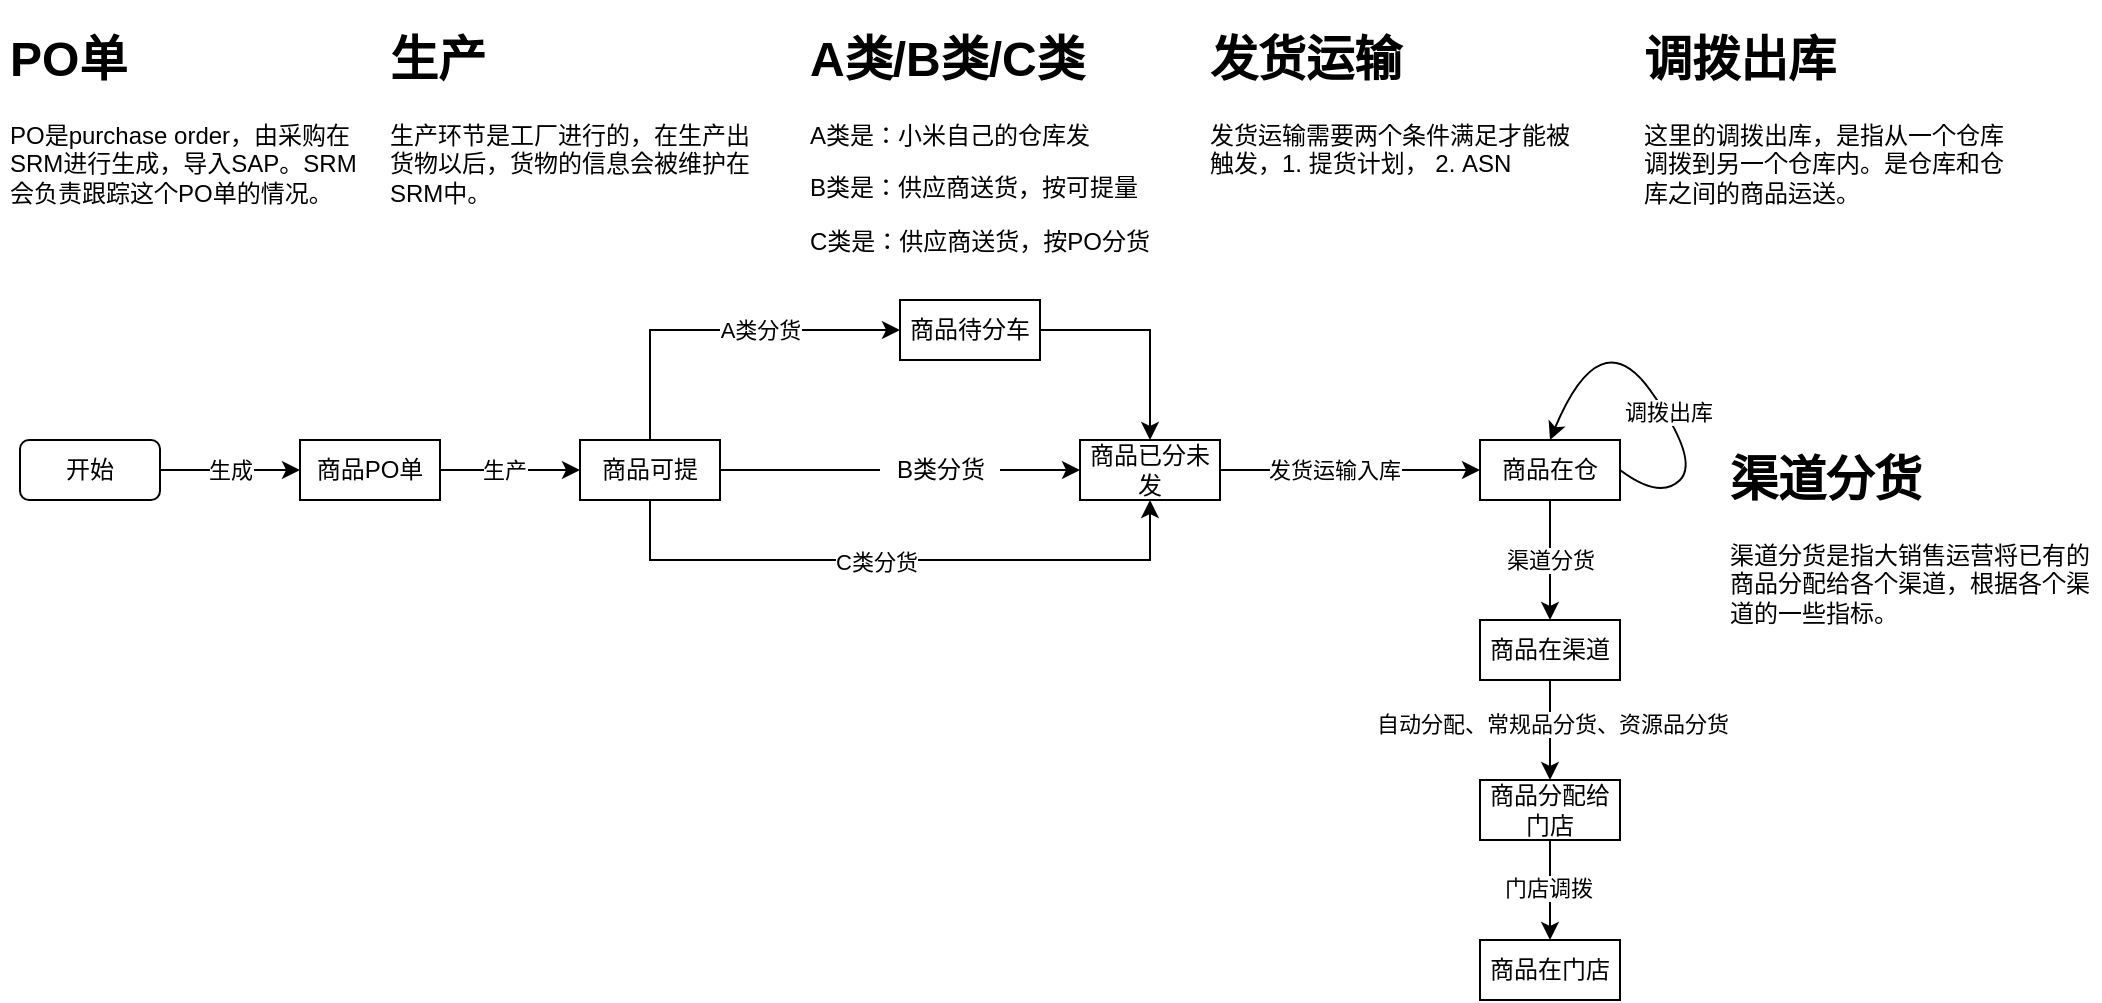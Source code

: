 <mxfile version="14.6.13" type="github">
  <diagram id="yd9c1y7cqodbTIlOPILq" name="第 1 页">
    <mxGraphModel dx="1298" dy="731" grid="1" gridSize="10" guides="1" tooltips="1" connect="1" arrows="1" fold="1" page="1" pageScale="1" pageWidth="827" pageHeight="1169" math="0" shadow="0">
      <root>
        <mxCell id="0" />
        <mxCell id="1" parent="0" />
        <mxCell id="ALu-bki9AxwIx_Ugg1ty-3" value="生成" style="edgeStyle=orthogonalEdgeStyle;rounded=0;orthogonalLoop=1;jettySize=auto;html=1;" edge="1" parent="1" source="ALu-bki9AxwIx_Ugg1ty-1" target="ALu-bki9AxwIx_Ugg1ty-2">
          <mxGeometry relative="1" as="geometry" />
        </mxCell>
        <mxCell id="ALu-bki9AxwIx_Ugg1ty-1" value="开始" style="rounded=1;whiteSpace=wrap;html=1;" vertex="1" parent="1">
          <mxGeometry x="20" y="220" width="70" height="30" as="geometry" />
        </mxCell>
        <mxCell id="ALu-bki9AxwIx_Ugg1ty-5" style="edgeStyle=orthogonalEdgeStyle;rounded=0;orthogonalLoop=1;jettySize=auto;html=1;entryX=0;entryY=0.5;entryDx=0;entryDy=0;" edge="1" parent="1" source="ALu-bki9AxwIx_Ugg1ty-2" target="ALu-bki9AxwIx_Ugg1ty-6">
          <mxGeometry relative="1" as="geometry">
            <mxPoint x="310" y="235" as="targetPoint" />
          </mxGeometry>
        </mxCell>
        <mxCell id="ALu-bki9AxwIx_Ugg1ty-9" value="生产" style="edgeLabel;html=1;align=center;verticalAlign=middle;resizable=0;points=[];" vertex="1" connectable="0" parent="ALu-bki9AxwIx_Ugg1ty-5">
          <mxGeometry x="-0.086" relative="1" as="geometry">
            <mxPoint as="offset" />
          </mxGeometry>
        </mxCell>
        <mxCell id="ALu-bki9AxwIx_Ugg1ty-2" value="商品PO单" style="rounded=0;whiteSpace=wrap;html=1;" vertex="1" parent="1">
          <mxGeometry x="160" y="220" width="70" height="30" as="geometry" />
        </mxCell>
        <mxCell id="ALu-bki9AxwIx_Ugg1ty-4" value="&lt;h1&gt;PO单&lt;/h1&gt;&lt;p&gt;PO是purchase order，由采购在SRM进行生成，导入SAP。SRM会负责跟踪这个PO单的情况。&lt;/p&gt;" style="text;html=1;strokeColor=none;fillColor=none;spacing=5;spacingTop=-20;whiteSpace=wrap;overflow=hidden;rounded=0;" vertex="1" parent="1">
          <mxGeometry x="10" y="10" width="190" height="120" as="geometry" />
        </mxCell>
        <mxCell id="ALu-bki9AxwIx_Ugg1ty-12" style="edgeStyle=orthogonalEdgeStyle;rounded=0;orthogonalLoop=1;jettySize=auto;html=1;exitX=0.5;exitY=0;exitDx=0;exitDy=0;entryX=0;entryY=0.5;entryDx=0;entryDy=0;" edge="1" parent="1" source="ALu-bki9AxwIx_Ugg1ty-6" target="ALu-bki9AxwIx_Ugg1ty-11">
          <mxGeometry relative="1" as="geometry" />
        </mxCell>
        <mxCell id="ALu-bki9AxwIx_Ugg1ty-13" value="A类分货" style="edgeLabel;html=1;align=center;verticalAlign=middle;resizable=0;points=[];" vertex="1" connectable="0" parent="ALu-bki9AxwIx_Ugg1ty-12">
          <mxGeometry x="0.017" y="-1" relative="1" as="geometry">
            <mxPoint x="18" y="-1" as="offset" />
          </mxGeometry>
        </mxCell>
        <mxCell id="ALu-bki9AxwIx_Ugg1ty-15" style="edgeStyle=orthogonalEdgeStyle;rounded=0;orthogonalLoop=1;jettySize=auto;html=1;entryX=0;entryY=0.5;entryDx=0;entryDy=0;startArrow=none;" edge="1" parent="1" source="ALu-bki9AxwIx_Ugg1ty-23" target="ALu-bki9AxwIx_Ugg1ty-14">
          <mxGeometry relative="1" as="geometry" />
        </mxCell>
        <mxCell id="ALu-bki9AxwIx_Ugg1ty-20" style="edgeStyle=orthogonalEdgeStyle;rounded=0;orthogonalLoop=1;jettySize=auto;html=1;exitX=0.5;exitY=1;exitDx=0;exitDy=0;entryX=0.5;entryY=1;entryDx=0;entryDy=0;" edge="1" parent="1" source="ALu-bki9AxwIx_Ugg1ty-6" target="ALu-bki9AxwIx_Ugg1ty-14">
          <mxGeometry relative="1" as="geometry">
            <Array as="points">
              <mxPoint x="335" y="280" />
              <mxPoint x="585" y="280" />
            </Array>
          </mxGeometry>
        </mxCell>
        <mxCell id="ALu-bki9AxwIx_Ugg1ty-21" value="C类分货" style="edgeLabel;html=1;align=center;verticalAlign=middle;resizable=0;points=[];" vertex="1" connectable="0" parent="ALu-bki9AxwIx_Ugg1ty-20">
          <mxGeometry x="0.069" y="-1" relative="1" as="geometry">
            <mxPoint x="-23" as="offset" />
          </mxGeometry>
        </mxCell>
        <mxCell id="ALu-bki9AxwIx_Ugg1ty-6" value="商品可提" style="rounded=0;whiteSpace=wrap;html=1;" vertex="1" parent="1">
          <mxGeometry x="300" y="220" width="70" height="30" as="geometry" />
        </mxCell>
        <mxCell id="ALu-bki9AxwIx_Ugg1ty-10" value="&lt;h1&gt;生产&lt;/h1&gt;&lt;p&gt;生产环节是工厂进行的，在生产出货物以后，货物的信息会被维护在SRM中。&lt;/p&gt;" style="text;html=1;strokeColor=none;fillColor=none;spacing=5;spacingTop=-20;whiteSpace=wrap;overflow=hidden;rounded=0;" vertex="1" parent="1">
          <mxGeometry x="200" y="10" width="190" height="120" as="geometry" />
        </mxCell>
        <mxCell id="ALu-bki9AxwIx_Ugg1ty-22" style="edgeStyle=orthogonalEdgeStyle;rounded=0;orthogonalLoop=1;jettySize=auto;html=1;exitX=1;exitY=0.5;exitDx=0;exitDy=0;entryX=0.5;entryY=0;entryDx=0;entryDy=0;" edge="1" parent="1" source="ALu-bki9AxwIx_Ugg1ty-11" target="ALu-bki9AxwIx_Ugg1ty-14">
          <mxGeometry relative="1" as="geometry" />
        </mxCell>
        <mxCell id="ALu-bki9AxwIx_Ugg1ty-11" value="商品待分车" style="rounded=0;whiteSpace=wrap;html=1;" vertex="1" parent="1">
          <mxGeometry x="460" y="150" width="70" height="30" as="geometry" />
        </mxCell>
        <mxCell id="ALu-bki9AxwIx_Ugg1ty-27" style="edgeStyle=orthogonalEdgeStyle;rounded=0;orthogonalLoop=1;jettySize=auto;html=1;" edge="1" parent="1" source="ALu-bki9AxwIx_Ugg1ty-14" target="ALu-bki9AxwIx_Ugg1ty-26">
          <mxGeometry relative="1" as="geometry" />
        </mxCell>
        <mxCell id="ALu-bki9AxwIx_Ugg1ty-30" value="发货运输入库" style="edgeLabel;html=1;align=center;verticalAlign=middle;resizable=0;points=[];" vertex="1" connectable="0" parent="ALu-bki9AxwIx_Ugg1ty-27">
          <mxGeometry x="0.05" y="-1" relative="1" as="geometry">
            <mxPoint x="-12" y="-1" as="offset" />
          </mxGeometry>
        </mxCell>
        <mxCell id="ALu-bki9AxwIx_Ugg1ty-14" value="商品已分未发" style="rounded=0;whiteSpace=wrap;html=1;" vertex="1" parent="1">
          <mxGeometry x="550" y="220" width="70" height="30" as="geometry" />
        </mxCell>
        <mxCell id="ALu-bki9AxwIx_Ugg1ty-23" value="B类分货" style="text;html=1;align=center;verticalAlign=middle;resizable=0;points=[];autosize=1;strokeColor=none;" vertex="1" parent="1">
          <mxGeometry x="450" y="225" width="60" height="20" as="geometry" />
        </mxCell>
        <mxCell id="ALu-bki9AxwIx_Ugg1ty-24" value="" style="edgeStyle=orthogonalEdgeStyle;rounded=0;orthogonalLoop=1;jettySize=auto;html=1;entryX=0;entryY=0.5;entryDx=0;entryDy=0;endArrow=none;" edge="1" parent="1" source="ALu-bki9AxwIx_Ugg1ty-6" target="ALu-bki9AxwIx_Ugg1ty-23">
          <mxGeometry relative="1" as="geometry">
            <mxPoint x="370" y="235" as="sourcePoint" />
            <mxPoint x="610" y="235" as="targetPoint" />
          </mxGeometry>
        </mxCell>
        <mxCell id="ALu-bki9AxwIx_Ugg1ty-25" value="&lt;h1&gt;A类/B类/C类&lt;/h1&gt;&lt;p&gt;A类是：小米自己的仓库发&lt;/p&gt;&lt;p&gt;B类是：供应商送货，按可提量&lt;/p&gt;&lt;p&gt;C类是：供应商送货，按PO分货&lt;/p&gt;" style="text;html=1;strokeColor=none;fillColor=none;spacing=5;spacingTop=-20;whiteSpace=wrap;overflow=hidden;rounded=0;" vertex="1" parent="1">
          <mxGeometry x="410" y="10" width="190" height="120" as="geometry" />
        </mxCell>
        <mxCell id="ALu-bki9AxwIx_Ugg1ty-32" style="edgeStyle=orthogonalEdgeStyle;rounded=0;orthogonalLoop=1;jettySize=auto;html=1;exitX=1;exitY=0.5;exitDx=0;exitDy=0;entryX=0.5;entryY=0;entryDx=0;entryDy=0;" edge="1" parent="1" source="ALu-bki9AxwIx_Ugg1ty-26" target="ALu-bki9AxwIx_Ugg1ty-26">
          <mxGeometry relative="1" as="geometry">
            <mxPoint x="785" y="190" as="targetPoint" />
          </mxGeometry>
        </mxCell>
        <mxCell id="ALu-bki9AxwIx_Ugg1ty-37" style="edgeStyle=orthogonalEdgeStyle;rounded=0;orthogonalLoop=1;jettySize=auto;html=1;entryX=0.5;entryY=0;entryDx=0;entryDy=0;" edge="1" parent="1" source="ALu-bki9AxwIx_Ugg1ty-26" target="ALu-bki9AxwIx_Ugg1ty-36">
          <mxGeometry relative="1" as="geometry" />
        </mxCell>
        <mxCell id="ALu-bki9AxwIx_Ugg1ty-38" value="渠道分货" style="edgeLabel;html=1;align=center;verticalAlign=middle;resizable=0;points=[];" vertex="1" connectable="0" parent="ALu-bki9AxwIx_Ugg1ty-37">
          <mxGeometry x="0.233" y="1" relative="1" as="geometry">
            <mxPoint x="-1" y="-7" as="offset" />
          </mxGeometry>
        </mxCell>
        <mxCell id="ALu-bki9AxwIx_Ugg1ty-26" value="商品在仓" style="rounded=0;whiteSpace=wrap;html=1;" vertex="1" parent="1">
          <mxGeometry x="750" y="220" width="70" height="30" as="geometry" />
        </mxCell>
        <mxCell id="ALu-bki9AxwIx_Ugg1ty-31" value="&lt;h1&gt;发货运输&lt;/h1&gt;&lt;p&gt;发货运输需要两个条件满足才能被触发，1. 提货计划， 2. ASN&lt;/p&gt;" style="text;html=1;strokeColor=none;fillColor=none;spacing=5;spacingTop=-20;whiteSpace=wrap;overflow=hidden;rounded=0;" vertex="1" parent="1">
          <mxGeometry x="610" y="10" width="190" height="120" as="geometry" />
        </mxCell>
        <mxCell id="ALu-bki9AxwIx_Ugg1ty-33" value="" style="curved=1;endArrow=classic;html=1;entryX=0.5;entryY=0;entryDx=0;entryDy=0;exitX=1;exitY=0.5;exitDx=0;exitDy=0;" edge="1" parent="1" source="ALu-bki9AxwIx_Ugg1ty-26" target="ALu-bki9AxwIx_Ugg1ty-26">
          <mxGeometry width="50" height="50" relative="1" as="geometry">
            <mxPoint x="850" y="270" as="sourcePoint" />
            <mxPoint x="900" y="220" as="targetPoint" />
            <Array as="points">
              <mxPoint x="840" y="250" />
              <mxPoint x="860" y="230" />
              <mxPoint x="810" y="160" />
            </Array>
          </mxGeometry>
        </mxCell>
        <mxCell id="ALu-bki9AxwIx_Ugg1ty-34" value="调拨出库" style="edgeLabel;html=1;align=center;verticalAlign=middle;resizable=0;points=[];" vertex="1" connectable="0" parent="ALu-bki9AxwIx_Ugg1ty-33">
          <mxGeometry x="-0.182" y="-1" relative="1" as="geometry">
            <mxPoint y="1" as="offset" />
          </mxGeometry>
        </mxCell>
        <mxCell id="ALu-bki9AxwIx_Ugg1ty-35" value="&lt;h1&gt;调拨出库&lt;/h1&gt;&lt;p&gt;这里的调拨出库，是指从一个仓库调拨到另一个仓库内。是仓库和仓库之间的商品运送。&lt;/p&gt;" style="text;html=1;strokeColor=none;fillColor=none;spacing=5;spacingTop=-20;whiteSpace=wrap;overflow=hidden;rounded=0;" vertex="1" parent="1">
          <mxGeometry x="827" y="10" width="190" height="120" as="geometry" />
        </mxCell>
        <mxCell id="ALu-bki9AxwIx_Ugg1ty-41" style="edgeStyle=orthogonalEdgeStyle;rounded=0;orthogonalLoop=1;jettySize=auto;html=1;" edge="1" parent="1" source="ALu-bki9AxwIx_Ugg1ty-36" target="ALu-bki9AxwIx_Ugg1ty-40">
          <mxGeometry relative="1" as="geometry" />
        </mxCell>
        <mxCell id="ALu-bki9AxwIx_Ugg1ty-42" value="自动分配、常规品分货、资源品分货" style="edgeLabel;html=1;align=center;verticalAlign=middle;resizable=0;points=[];" vertex="1" connectable="0" parent="ALu-bki9AxwIx_Ugg1ty-41">
          <mxGeometry x="-0.12" y="1" relative="1" as="geometry">
            <mxPoint as="offset" />
          </mxGeometry>
        </mxCell>
        <mxCell id="ALu-bki9AxwIx_Ugg1ty-36" value="商品在渠道" style="rounded=0;whiteSpace=wrap;html=1;" vertex="1" parent="1">
          <mxGeometry x="750" y="310" width="70" height="30" as="geometry" />
        </mxCell>
        <mxCell id="ALu-bki9AxwIx_Ugg1ty-39" value="&lt;h1&gt;渠道分货&lt;/h1&gt;&lt;p&gt;渠道分货是指大销售运营将已有的商品分配给各个渠道，根据各个渠道的一些指标。&lt;/p&gt;" style="text;html=1;strokeColor=none;fillColor=none;spacing=5;spacingTop=-20;whiteSpace=wrap;overflow=hidden;rounded=0;" vertex="1" parent="1">
          <mxGeometry x="870" y="220" width="190" height="120" as="geometry" />
        </mxCell>
        <mxCell id="ALu-bki9AxwIx_Ugg1ty-44" style="edgeStyle=orthogonalEdgeStyle;rounded=0;orthogonalLoop=1;jettySize=auto;html=1;" edge="1" parent="1" source="ALu-bki9AxwIx_Ugg1ty-40" target="ALu-bki9AxwIx_Ugg1ty-43">
          <mxGeometry relative="1" as="geometry" />
        </mxCell>
        <mxCell id="ALu-bki9AxwIx_Ugg1ty-45" value="门店调拨" style="edgeLabel;html=1;align=center;verticalAlign=middle;resizable=0;points=[];" vertex="1" connectable="0" parent="ALu-bki9AxwIx_Ugg1ty-44">
          <mxGeometry x="-0.04" y="-1" relative="1" as="geometry">
            <mxPoint as="offset" />
          </mxGeometry>
        </mxCell>
        <mxCell id="ALu-bki9AxwIx_Ugg1ty-40" value="商品分配给门店" style="rounded=0;whiteSpace=wrap;html=1;" vertex="1" parent="1">
          <mxGeometry x="750" y="390" width="70" height="30" as="geometry" />
        </mxCell>
        <mxCell id="ALu-bki9AxwIx_Ugg1ty-43" value="商品在门店" style="rounded=0;whiteSpace=wrap;html=1;" vertex="1" parent="1">
          <mxGeometry x="750" y="470" width="70" height="30" as="geometry" />
        </mxCell>
      </root>
    </mxGraphModel>
  </diagram>
</mxfile>
